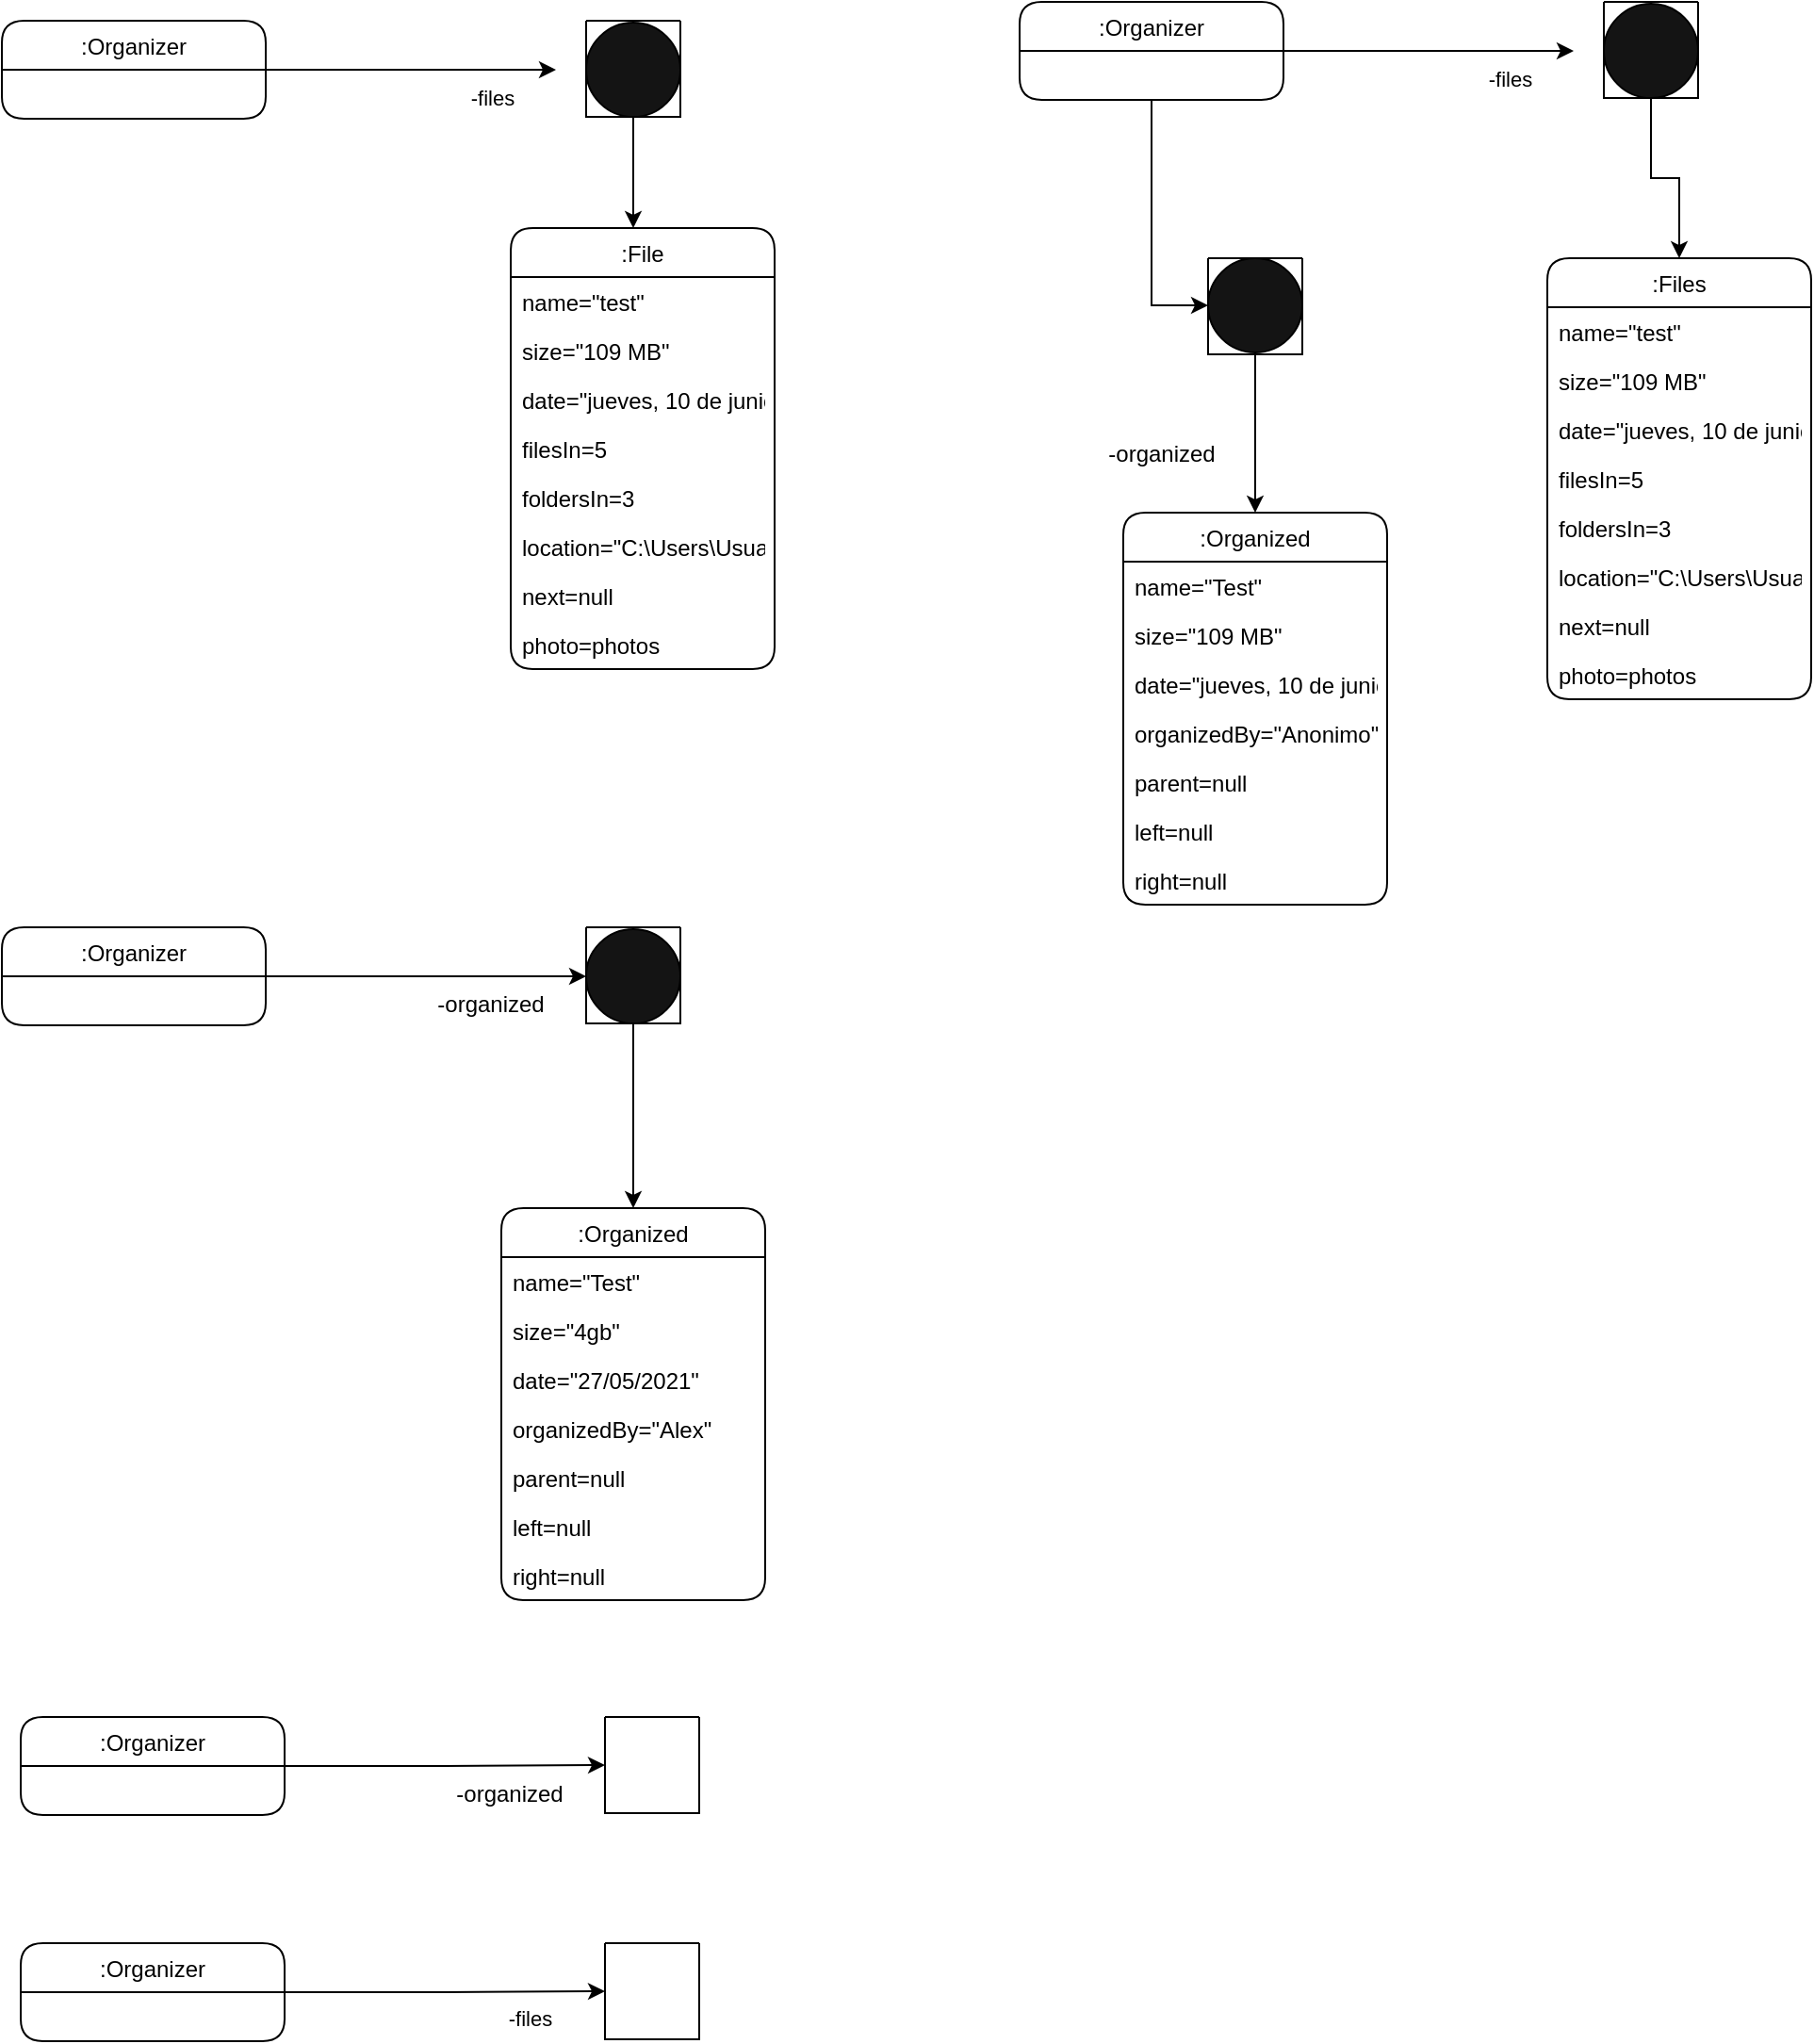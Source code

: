 <mxfile version="14.7.4" type="device"><diagram id="KONPqoWgtFhbQACC2s2u" name="Page-1"><mxGraphModel dx="700" dy="752" grid="1" gridSize="10" guides="1" tooltips="1" connect="1" arrows="1" fold="1" page="1" pageScale="1" pageWidth="827" pageHeight="1169" math="0" shadow="0"><root><mxCell id="0"/><mxCell id="1" parent="0"/><mxCell id="RGe3_7w2AR8fuyQ77m2V-6" style="edgeStyle=orthogonalEdgeStyle;rounded=0;orthogonalLoop=1;jettySize=auto;html=1;entryX=0;entryY=0.5;entryDx=0;entryDy=0;" parent="1" source="RGe3_7w2AR8fuyQ77m2V-1" edge="1"><mxGeometry relative="1" as="geometry"><mxPoint x="414" y="246" as="targetPoint"/></mxGeometry></mxCell><mxCell id="RGe3_7w2AR8fuyQ77m2V-8" value="-files" style="edgeLabel;html=1;align=center;verticalAlign=middle;resizable=0;points=[];" parent="RGe3_7w2AR8fuyQ77m2V-6" vertex="1" connectable="0"><mxGeometry x="0.299" y="-2" relative="1" as="geometry"><mxPoint x="20" y="12" as="offset"/></mxGeometry></mxCell><mxCell id="RGe3_7w2AR8fuyQ77m2V-1" value=":Organizer" style="swimlane;fontStyle=0;childLayout=stackLayout;horizontal=1;startSize=26;fillColor=none;horizontalStack=0;resizeParent=1;resizeParentMax=0;resizeLast=0;collapsible=1;marginBottom=0;rounded=1;" parent="1" vertex="1"><mxGeometry x="120" y="220" width="140" height="52" as="geometry"/></mxCell><mxCell id="RGe3_7w2AR8fuyQ77m2V-19" style="edgeStyle=orthogonalEdgeStyle;rounded=0;orthogonalLoop=1;jettySize=auto;html=1;" parent="1" source="RGe3_7w2AR8fuyQ77m2V-12" edge="1"><mxGeometry relative="1" as="geometry"><mxPoint x="455" y="330" as="targetPoint"/></mxGeometry></mxCell><mxCell id="RGe3_7w2AR8fuyQ77m2V-12" value="" style="swimlane;startSize=0;rounded=1;" parent="1" vertex="1"><mxGeometry x="430" y="220" width="50" height="51" as="geometry"/></mxCell><mxCell id="RGe3_7w2AR8fuyQ77m2V-13" value="" style="ellipse;whiteSpace=wrap;html=1;aspect=fixed;rounded=1;fillColor=#141414;" parent="RGe3_7w2AR8fuyQ77m2V-12" vertex="1"><mxGeometry y="1" width="50" height="50" as="geometry"/></mxCell><mxCell id="RGe3_7w2AR8fuyQ77m2V-20" value=":File" style="swimlane;fontStyle=0;childLayout=stackLayout;horizontal=1;startSize=26;fillColor=none;horizontalStack=0;resizeParent=1;resizeParentMax=0;resizeLast=0;collapsible=1;marginBottom=0;rounded=1;" parent="1" vertex="1"><mxGeometry x="390" y="330" width="140" height="234" as="geometry"/></mxCell><mxCell id="RGe3_7w2AR8fuyQ77m2V-21" value="name=&quot;test&quot;" style="text;strokeColor=none;fillColor=none;align=left;verticalAlign=top;spacingLeft=4;spacingRight=4;overflow=hidden;rotatable=0;points=[[0,0.5],[1,0.5]];portConstraint=eastwest;" parent="RGe3_7w2AR8fuyQ77m2V-20" vertex="1"><mxGeometry y="26" width="140" height="26" as="geometry"/></mxCell><mxCell id="RGe3_7w2AR8fuyQ77m2V-22" value="size=&quot;109 MB&quot;" style="text;strokeColor=none;fillColor=none;align=left;verticalAlign=top;spacingLeft=4;spacingRight=4;overflow=hidden;rotatable=0;points=[[0,0.5],[1,0.5]];portConstraint=eastwest;" parent="RGe3_7w2AR8fuyQ77m2V-20" vertex="1"><mxGeometry y="52" width="140" height="26" as="geometry"/></mxCell><mxCell id="RGe3_7w2AR8fuyQ77m2V-23" value="date=&quot;jueves, ‎10 ‎de ‎junio ‎de ‎2021, ‏‎9:20:14 p. m.&quot;" style="text;strokeColor=none;fillColor=none;align=left;verticalAlign=top;spacingLeft=4;spacingRight=4;overflow=hidden;rotatable=0;points=[[0,0.5],[1,0.5]];portConstraint=eastwest;" parent="RGe3_7w2AR8fuyQ77m2V-20" vertex="1"><mxGeometry y="78" width="140" height="26" as="geometry"/></mxCell><mxCell id="RGe3_7w2AR8fuyQ77m2V-25" value="filesIn=5" style="text;strokeColor=none;fillColor=none;align=left;verticalAlign=top;spacingLeft=4;spacingRight=4;overflow=hidden;rotatable=0;points=[[0,0.5],[1,0.5]];portConstraint=eastwest;" parent="RGe3_7w2AR8fuyQ77m2V-20" vertex="1"><mxGeometry y="104" width="140" height="26" as="geometry"/></mxCell><mxCell id="RGe3_7w2AR8fuyQ77m2V-24" value="foldersIn=3" style="text;strokeColor=none;fillColor=none;align=left;verticalAlign=top;spacingLeft=4;spacingRight=4;overflow=hidden;rotatable=0;points=[[0,0.5],[1,0.5]];portConstraint=eastwest;" parent="RGe3_7w2AR8fuyQ77m2V-20" vertex="1"><mxGeometry y="130" width="140" height="26" as="geometry"/></mxCell><mxCell id="RGe3_7w2AR8fuyQ77m2V-26" value="location=&quot;C:\Users\Usuario\OneDrive\Escritorio\Cosas\Cosas de la U\Semestre 2\apo2\New photo Organizer\Photo-organizer\data&quot;" style="text;strokeColor=none;fillColor=none;align=left;verticalAlign=top;spacingLeft=4;spacingRight=4;overflow=hidden;rotatable=0;points=[[0,0.5],[1,0.5]];portConstraint=eastwest;" parent="RGe3_7w2AR8fuyQ77m2V-20" vertex="1"><mxGeometry y="156" width="140" height="26" as="geometry"/></mxCell><mxCell id="RGe3_7w2AR8fuyQ77m2V-64" value="next=null" style="text;strokeColor=none;fillColor=none;align=left;verticalAlign=top;spacingLeft=4;spacingRight=4;overflow=hidden;rotatable=0;points=[[0,0.5],[1,0.5]];portConstraint=eastwest;" parent="RGe3_7w2AR8fuyQ77m2V-20" vertex="1"><mxGeometry y="182" width="140" height="26" as="geometry"/></mxCell><mxCell id="RGe3_7w2AR8fuyQ77m2V-65" value="photo=photos" style="text;strokeColor=none;fillColor=none;align=left;verticalAlign=top;spacingLeft=4;spacingRight=4;overflow=hidden;rotatable=0;points=[[0,0.5],[1,0.5]];portConstraint=eastwest;" parent="RGe3_7w2AR8fuyQ77m2V-20" vertex="1"><mxGeometry y="208" width="140" height="26" as="geometry"/></mxCell><mxCell id="RGe3_7w2AR8fuyQ77m2V-54" style="edgeStyle=orthogonalEdgeStyle;rounded=0;orthogonalLoop=1;jettySize=auto;html=1;entryX=0;entryY=0.5;entryDx=0;entryDy=0;" parent="1" source="RGe3_7w2AR8fuyQ77m2V-32" target="RGe3_7w2AR8fuyQ77m2V-35" edge="1"><mxGeometry relative="1" as="geometry"/></mxCell><mxCell id="RGe3_7w2AR8fuyQ77m2V-32" value=":Organizer" style="swimlane;fontStyle=0;childLayout=stackLayout;horizontal=1;startSize=26;fillColor=none;horizontalStack=0;resizeParent=1;resizeParentMax=0;resizeLast=0;collapsible=1;marginBottom=0;rounded=1;" parent="1" vertex="1"><mxGeometry x="120" y="701" width="140" height="52" as="geometry"/></mxCell><mxCell id="RGe3_7w2AR8fuyQ77m2V-60" style="edgeStyle=orthogonalEdgeStyle;rounded=0;orthogonalLoop=1;jettySize=auto;html=1;" parent="1" source="RGe3_7w2AR8fuyQ77m2V-34" target="RGe3_7w2AR8fuyQ77m2V-56" edge="1"><mxGeometry relative="1" as="geometry"/></mxCell><mxCell id="RGe3_7w2AR8fuyQ77m2V-34" value="" style="swimlane;startSize=0;rounded=1;" parent="1" vertex="1"><mxGeometry x="430" y="701" width="50" height="51" as="geometry"/></mxCell><mxCell id="RGe3_7w2AR8fuyQ77m2V-35" value="" style="ellipse;whiteSpace=wrap;html=1;aspect=fixed;rounded=1;fillColor=#141414;" parent="RGe3_7w2AR8fuyQ77m2V-34" vertex="1"><mxGeometry y="1" width="50" height="50" as="geometry"/></mxCell><mxCell id="RGe3_7w2AR8fuyQ77m2V-55" value="-organized" style="text;html=1;align=center;verticalAlign=middle;resizable=0;points=[];autosize=1;strokeColor=none;" parent="1" vertex="1"><mxGeometry x="344" y="732" width="70" height="20" as="geometry"/></mxCell><mxCell id="RGe3_7w2AR8fuyQ77m2V-56" value=":Organized" style="swimlane;fontStyle=0;childLayout=stackLayout;horizontal=1;startSize=26;fillColor=none;horizontalStack=0;resizeParent=1;resizeParentMax=0;resizeLast=0;collapsible=1;marginBottom=0;rounded=1;" parent="1" vertex="1"><mxGeometry x="385" y="850" width="140" height="208" as="geometry"/></mxCell><mxCell id="RGe3_7w2AR8fuyQ77m2V-57" value="name=&quot;Test&quot;" style="text;strokeColor=none;fillColor=none;align=left;verticalAlign=top;spacingLeft=4;spacingRight=4;overflow=hidden;rotatable=0;points=[[0,0.5],[1,0.5]];portConstraint=eastwest;" parent="RGe3_7w2AR8fuyQ77m2V-56" vertex="1"><mxGeometry y="26" width="140" height="26" as="geometry"/></mxCell><mxCell id="RGe3_7w2AR8fuyQ77m2V-58" value="size=&quot;4gb&quot;" style="text;strokeColor=none;fillColor=none;align=left;verticalAlign=top;spacingLeft=4;spacingRight=4;overflow=hidden;rotatable=0;points=[[0,0.5],[1,0.5]];portConstraint=eastwest;" parent="RGe3_7w2AR8fuyQ77m2V-56" vertex="1"><mxGeometry y="52" width="140" height="26" as="geometry"/></mxCell><mxCell id="RGe3_7w2AR8fuyQ77m2V-59" value="date=&quot;27/05/2021&quot;" style="text;strokeColor=none;fillColor=none;align=left;verticalAlign=top;spacingLeft=4;spacingRight=4;overflow=hidden;rotatable=0;points=[[0,0.5],[1,0.5]];portConstraint=eastwest;" parent="RGe3_7w2AR8fuyQ77m2V-56" vertex="1"><mxGeometry y="78" width="140" height="26" as="geometry"/></mxCell><mxCell id="RGe3_7w2AR8fuyQ77m2V-61" value="organizedBy=&quot;Alex&quot;" style="text;strokeColor=none;fillColor=none;align=left;verticalAlign=top;spacingLeft=4;spacingRight=4;overflow=hidden;rotatable=0;points=[[0,0.5],[1,0.5]];portConstraint=eastwest;" parent="RGe3_7w2AR8fuyQ77m2V-56" vertex="1"><mxGeometry y="104" width="140" height="26" as="geometry"/></mxCell><mxCell id="RGe3_7w2AR8fuyQ77m2V-62" value="parent=null" style="text;strokeColor=none;fillColor=none;align=left;verticalAlign=top;spacingLeft=4;spacingRight=4;overflow=hidden;rotatable=0;points=[[0,0.5],[1,0.5]];portConstraint=eastwest;" parent="RGe3_7w2AR8fuyQ77m2V-56" vertex="1"><mxGeometry y="130" width="140" height="26" as="geometry"/></mxCell><mxCell id="RGe3_7w2AR8fuyQ77m2V-63" value="left=null" style="text;strokeColor=none;fillColor=none;align=left;verticalAlign=top;spacingLeft=4;spacingRight=4;overflow=hidden;rotatable=0;points=[[0,0.5],[1,0.5]];portConstraint=eastwest;" parent="RGe3_7w2AR8fuyQ77m2V-56" vertex="1"><mxGeometry y="156" width="140" height="26" as="geometry"/></mxCell><mxCell id="RGe3_7w2AR8fuyQ77m2V-66" value="right=null" style="text;strokeColor=none;fillColor=none;align=left;verticalAlign=top;spacingLeft=4;spacingRight=4;overflow=hidden;rotatable=0;points=[[0,0.5],[1,0.5]];portConstraint=eastwest;" parent="RGe3_7w2AR8fuyQ77m2V-56" vertex="1"><mxGeometry y="182" width="140" height="26" as="geometry"/></mxCell><mxCell id="RGe3_7w2AR8fuyQ77m2V-67" style="edgeStyle=orthogonalEdgeStyle;rounded=0;orthogonalLoop=1;jettySize=auto;html=1;entryX=0;entryY=0.5;entryDx=0;entryDy=0;" parent="1" source="RGe3_7w2AR8fuyQ77m2V-68" target="RGe3_7w2AR8fuyQ77m2V-70" edge="1"><mxGeometry relative="1" as="geometry"/></mxCell><mxCell id="RGe3_7w2AR8fuyQ77m2V-68" value=":Organizer" style="swimlane;fontStyle=0;childLayout=stackLayout;horizontal=1;startSize=26;fillColor=none;horizontalStack=0;resizeParent=1;resizeParentMax=0;resizeLast=0;collapsible=1;marginBottom=0;rounded=1;" parent="1" vertex="1"><mxGeometry x="130" y="1120" width="140" height="52" as="geometry"/></mxCell><mxCell id="RGe3_7w2AR8fuyQ77m2V-70" value="" style="swimlane;startSize=0;rounded=1;" parent="1" vertex="1"><mxGeometry x="440" y="1120" width="50" height="51" as="geometry"/></mxCell><mxCell id="RGe3_7w2AR8fuyQ77m2V-72" value="-organized" style="text;html=1;align=center;verticalAlign=middle;resizable=0;points=[];autosize=1;strokeColor=none;" parent="1" vertex="1"><mxGeometry x="354" y="1151" width="70" height="20" as="geometry"/></mxCell><mxCell id="RGe3_7w2AR8fuyQ77m2V-81" style="edgeStyle=orthogonalEdgeStyle;rounded=0;orthogonalLoop=1;jettySize=auto;html=1;entryX=0;entryY=0.5;entryDx=0;entryDy=0;" parent="1" source="RGe3_7w2AR8fuyQ77m2V-83" target="RGe3_7w2AR8fuyQ77m2V-84" edge="1"><mxGeometry relative="1" as="geometry"><mxPoint x="424" y="1266" as="targetPoint"/></mxGeometry></mxCell><mxCell id="RGe3_7w2AR8fuyQ77m2V-82" value="-files" style="edgeLabel;html=1;align=center;verticalAlign=middle;resizable=0;points=[];" parent="RGe3_7w2AR8fuyQ77m2V-81" vertex="1" connectable="0"><mxGeometry x="0.299" y="-2" relative="1" as="geometry"><mxPoint x="20" y="12" as="offset"/></mxGeometry></mxCell><mxCell id="RGe3_7w2AR8fuyQ77m2V-83" value=":Organizer" style="swimlane;fontStyle=0;childLayout=stackLayout;horizontal=1;startSize=26;fillColor=none;horizontalStack=0;resizeParent=1;resizeParentMax=0;resizeLast=0;collapsible=1;marginBottom=0;rounded=1;" parent="1" vertex="1"><mxGeometry x="130" y="1240" width="140" height="52" as="geometry"/></mxCell><mxCell id="RGe3_7w2AR8fuyQ77m2V-84" value="" style="swimlane;startSize=0;rounded=1;" parent="1" vertex="1"><mxGeometry x="440" y="1240" width="50" height="51" as="geometry"/></mxCell><mxCell id="RGe3_7w2AR8fuyQ77m2V-86" style="edgeStyle=orthogonalEdgeStyle;rounded=0;orthogonalLoop=1;jettySize=auto;html=1;entryX=0;entryY=0.5;entryDx=0;entryDy=0;" parent="1" source="RGe3_7w2AR8fuyQ77m2V-88" edge="1"><mxGeometry relative="1" as="geometry"><mxPoint x="954" y="236" as="targetPoint"/></mxGeometry></mxCell><mxCell id="RGe3_7w2AR8fuyQ77m2V-87" value="-files" style="edgeLabel;html=1;align=center;verticalAlign=middle;resizable=0;points=[];" parent="RGe3_7w2AR8fuyQ77m2V-86" vertex="1" connectable="0"><mxGeometry x="0.299" y="-2" relative="1" as="geometry"><mxPoint x="20" y="12" as="offset"/></mxGeometry></mxCell><mxCell id="RGe3_7w2AR8fuyQ77m2V-88" value=":Organizer" style="swimlane;fontStyle=0;childLayout=stackLayout;horizontal=1;startSize=26;fillColor=none;horizontalStack=0;resizeParent=1;resizeParentMax=0;resizeLast=0;collapsible=1;marginBottom=0;rounded=1;" parent="1" vertex="1"><mxGeometry x="660" y="210" width="140" height="52" as="geometry"/></mxCell><mxCell id="RGe3_7w2AR8fuyQ77m2V-89" style="edgeStyle=orthogonalEdgeStyle;rounded=0;orthogonalLoop=1;jettySize=auto;html=1;entryX=0.5;entryY=0;entryDx=0;entryDy=0;" parent="1" source="RGe3_7w2AR8fuyQ77m2V-90" edge="1" target="Rj_NWMc29ehUWcr_Fx9d-1"><mxGeometry relative="1" as="geometry"><mxPoint x="1140" y="310" as="targetPoint"/></mxGeometry></mxCell><mxCell id="RGe3_7w2AR8fuyQ77m2V-90" value="" style="swimlane;startSize=0;rounded=1;" parent="1" vertex="1"><mxGeometry x="970" y="210" width="50" height="51" as="geometry"/></mxCell><mxCell id="RGe3_7w2AR8fuyQ77m2V-91" value="" style="ellipse;whiteSpace=wrap;html=1;aspect=fixed;rounded=1;fillColor=#141414;" parent="RGe3_7w2AR8fuyQ77m2V-90" vertex="1"><mxGeometry y="1" width="50" height="50" as="geometry"/></mxCell><mxCell id="RGe3_7w2AR8fuyQ77m2V-101" style="edgeStyle=orthogonalEdgeStyle;rounded=0;orthogonalLoop=1;jettySize=auto;html=1;entryX=0;entryY=0.5;entryDx=0;entryDy=0;exitX=0.5;exitY=1;exitDx=0;exitDy=0;" parent="1" source="RGe3_7w2AR8fuyQ77m2V-88" target="RGe3_7w2AR8fuyQ77m2V-105" edge="1"><mxGeometry relative="1" as="geometry"><mxPoint x="800" y="717" as="sourcePoint"/></mxGeometry></mxCell><mxCell id="RGe3_7w2AR8fuyQ77m2V-103" style="edgeStyle=orthogonalEdgeStyle;rounded=0;orthogonalLoop=1;jettySize=auto;html=1;" parent="1" source="RGe3_7w2AR8fuyQ77m2V-104" target="RGe3_7w2AR8fuyQ77m2V-107" edge="1"><mxGeometry relative="1" as="geometry"/></mxCell><mxCell id="RGe3_7w2AR8fuyQ77m2V-104" value="" style="swimlane;startSize=0;rounded=1;" parent="1" vertex="1"><mxGeometry x="760" y="346" width="50" height="51" as="geometry"/></mxCell><mxCell id="RGe3_7w2AR8fuyQ77m2V-106" value="-organized" style="text;html=1;align=center;verticalAlign=middle;resizable=0;points=[];autosize=1;strokeColor=none;" parent="1" vertex="1"><mxGeometry x="700" y="440" width="70" height="20" as="geometry"/></mxCell><mxCell id="RGe3_7w2AR8fuyQ77m2V-107" value=":Organized" style="swimlane;fontStyle=0;childLayout=stackLayout;horizontal=1;startSize=26;fillColor=none;horizontalStack=0;resizeParent=1;resizeParentMax=0;resizeLast=0;collapsible=1;marginBottom=0;rounded=1;" parent="1" vertex="1"><mxGeometry x="715" y="481" width="140" height="208" as="geometry"/></mxCell><mxCell id="RGe3_7w2AR8fuyQ77m2V-108" value="name=&quot;Test&quot;" style="text;strokeColor=none;fillColor=none;align=left;verticalAlign=top;spacingLeft=4;spacingRight=4;overflow=hidden;rotatable=0;points=[[0,0.5],[1,0.5]];portConstraint=eastwest;" parent="RGe3_7w2AR8fuyQ77m2V-107" vertex="1"><mxGeometry y="26" width="140" height="26" as="geometry"/></mxCell><mxCell id="RGe3_7w2AR8fuyQ77m2V-109" value="size=&quot;109 MB&quot;" style="text;strokeColor=none;fillColor=none;align=left;verticalAlign=top;spacingLeft=4;spacingRight=4;overflow=hidden;rotatable=0;points=[[0,0.5],[1,0.5]];portConstraint=eastwest;" parent="RGe3_7w2AR8fuyQ77m2V-107" vertex="1"><mxGeometry y="52" width="140" height="26" as="geometry"/></mxCell><mxCell id="RGe3_7w2AR8fuyQ77m2V-110" value="date=&quot;jueves, ‎10 ‎de ‎junio ‎de ‎2021, ‏‎9:20:14 p. m.&quot;" style="text;strokeColor=none;fillColor=none;align=left;verticalAlign=top;spacingLeft=4;spacingRight=4;overflow=hidden;rotatable=0;points=[[0,0.5],[1,0.5]];portConstraint=eastwest;" parent="RGe3_7w2AR8fuyQ77m2V-107" vertex="1"><mxGeometry y="78" width="140" height="26" as="geometry"/></mxCell><mxCell id="RGe3_7w2AR8fuyQ77m2V-111" value="organizedBy=&quot;Anonimo&quot;" style="text;strokeColor=none;fillColor=none;align=left;verticalAlign=top;spacingLeft=4;spacingRight=4;overflow=hidden;rotatable=0;points=[[0,0.5],[1,0.5]];portConstraint=eastwest;" parent="RGe3_7w2AR8fuyQ77m2V-107" vertex="1"><mxGeometry y="104" width="140" height="26" as="geometry"/></mxCell><mxCell id="RGe3_7w2AR8fuyQ77m2V-112" value="parent=null" style="text;strokeColor=none;fillColor=none;align=left;verticalAlign=top;spacingLeft=4;spacingRight=4;overflow=hidden;rotatable=0;points=[[0,0.5],[1,0.5]];portConstraint=eastwest;" parent="RGe3_7w2AR8fuyQ77m2V-107" vertex="1"><mxGeometry y="130" width="140" height="26" as="geometry"/></mxCell><mxCell id="RGe3_7w2AR8fuyQ77m2V-113" value="left=null" style="text;strokeColor=none;fillColor=none;align=left;verticalAlign=top;spacingLeft=4;spacingRight=4;overflow=hidden;rotatable=0;points=[[0,0.5],[1,0.5]];portConstraint=eastwest;" parent="RGe3_7w2AR8fuyQ77m2V-107" vertex="1"><mxGeometry y="156" width="140" height="26" as="geometry"/></mxCell><mxCell id="RGe3_7w2AR8fuyQ77m2V-114" value="right=null" style="text;strokeColor=none;fillColor=none;align=left;verticalAlign=top;spacingLeft=4;spacingRight=4;overflow=hidden;rotatable=0;points=[[0,0.5],[1,0.5]];portConstraint=eastwest;" parent="RGe3_7w2AR8fuyQ77m2V-107" vertex="1"><mxGeometry y="182" width="140" height="26" as="geometry"/></mxCell><mxCell id="RGe3_7w2AR8fuyQ77m2V-105" value="" style="ellipse;whiteSpace=wrap;html=1;aspect=fixed;rounded=1;fillColor=#141414;" parent="1" vertex="1"><mxGeometry x="760" y="346" width="50" height="50" as="geometry"/></mxCell><mxCell id="Rj_NWMc29ehUWcr_Fx9d-1" value=":Files" style="swimlane;fontStyle=0;childLayout=stackLayout;horizontal=1;startSize=26;fillColor=none;horizontalStack=0;resizeParent=1;resizeParentMax=0;resizeLast=0;collapsible=1;marginBottom=0;rounded=1;" vertex="1" parent="1"><mxGeometry x="940" y="346" width="140" height="234" as="geometry"/></mxCell><mxCell id="Rj_NWMc29ehUWcr_Fx9d-2" value="name=&quot;test&quot;" style="text;strokeColor=none;fillColor=none;align=left;verticalAlign=top;spacingLeft=4;spacingRight=4;overflow=hidden;rotatable=0;points=[[0,0.5],[1,0.5]];portConstraint=eastwest;" vertex="1" parent="Rj_NWMc29ehUWcr_Fx9d-1"><mxGeometry y="26" width="140" height="26" as="geometry"/></mxCell><mxCell id="Rj_NWMc29ehUWcr_Fx9d-3" value="size=&quot;109 MB&quot;" style="text;strokeColor=none;fillColor=none;align=left;verticalAlign=top;spacingLeft=4;spacingRight=4;overflow=hidden;rotatable=0;points=[[0,0.5],[1,0.5]];portConstraint=eastwest;" vertex="1" parent="Rj_NWMc29ehUWcr_Fx9d-1"><mxGeometry y="52" width="140" height="26" as="geometry"/></mxCell><mxCell id="Rj_NWMc29ehUWcr_Fx9d-4" value="date=&quot;jueves, ‎10 ‎de ‎junio ‎de ‎2021, ‏‎9:20:14 p. m.&quot;" style="text;strokeColor=none;fillColor=none;align=left;verticalAlign=top;spacingLeft=4;spacingRight=4;overflow=hidden;rotatable=0;points=[[0,0.5],[1,0.5]];portConstraint=eastwest;" vertex="1" parent="Rj_NWMc29ehUWcr_Fx9d-1"><mxGeometry y="78" width="140" height="26" as="geometry"/></mxCell><mxCell id="Rj_NWMc29ehUWcr_Fx9d-5" value="filesIn=5" style="text;strokeColor=none;fillColor=none;align=left;verticalAlign=top;spacingLeft=4;spacingRight=4;overflow=hidden;rotatable=0;points=[[0,0.5],[1,0.5]];portConstraint=eastwest;" vertex="1" parent="Rj_NWMc29ehUWcr_Fx9d-1"><mxGeometry y="104" width="140" height="26" as="geometry"/></mxCell><mxCell id="Rj_NWMc29ehUWcr_Fx9d-6" value="foldersIn=3" style="text;strokeColor=none;fillColor=none;align=left;verticalAlign=top;spacingLeft=4;spacingRight=4;overflow=hidden;rotatable=0;points=[[0,0.5],[1,0.5]];portConstraint=eastwest;" vertex="1" parent="Rj_NWMc29ehUWcr_Fx9d-1"><mxGeometry y="130" width="140" height="26" as="geometry"/></mxCell><mxCell id="Rj_NWMc29ehUWcr_Fx9d-7" value="location=&quot;C:\Users\Usuario\OneDrive\Escritorio\Cosas\Cosas de la U\Semestre 2\apo2\New photo Organizer\Photo-organizer\data&quot;" style="text;strokeColor=none;fillColor=none;align=left;verticalAlign=top;spacingLeft=4;spacingRight=4;overflow=hidden;rotatable=0;points=[[0,0.5],[1,0.5]];portConstraint=eastwest;" vertex="1" parent="Rj_NWMc29ehUWcr_Fx9d-1"><mxGeometry y="156" width="140" height="26" as="geometry"/></mxCell><mxCell id="Rj_NWMc29ehUWcr_Fx9d-8" value="next=null" style="text;strokeColor=none;fillColor=none;align=left;verticalAlign=top;spacingLeft=4;spacingRight=4;overflow=hidden;rotatable=0;points=[[0,0.5],[1,0.5]];portConstraint=eastwest;" vertex="1" parent="Rj_NWMc29ehUWcr_Fx9d-1"><mxGeometry y="182" width="140" height="26" as="geometry"/></mxCell><mxCell id="Rj_NWMc29ehUWcr_Fx9d-9" value="photo=photos" style="text;strokeColor=none;fillColor=none;align=left;verticalAlign=top;spacingLeft=4;spacingRight=4;overflow=hidden;rotatable=0;points=[[0,0.5],[1,0.5]];portConstraint=eastwest;" vertex="1" parent="Rj_NWMc29ehUWcr_Fx9d-1"><mxGeometry y="208" width="140" height="26" as="geometry"/></mxCell></root></mxGraphModel></diagram></mxfile>